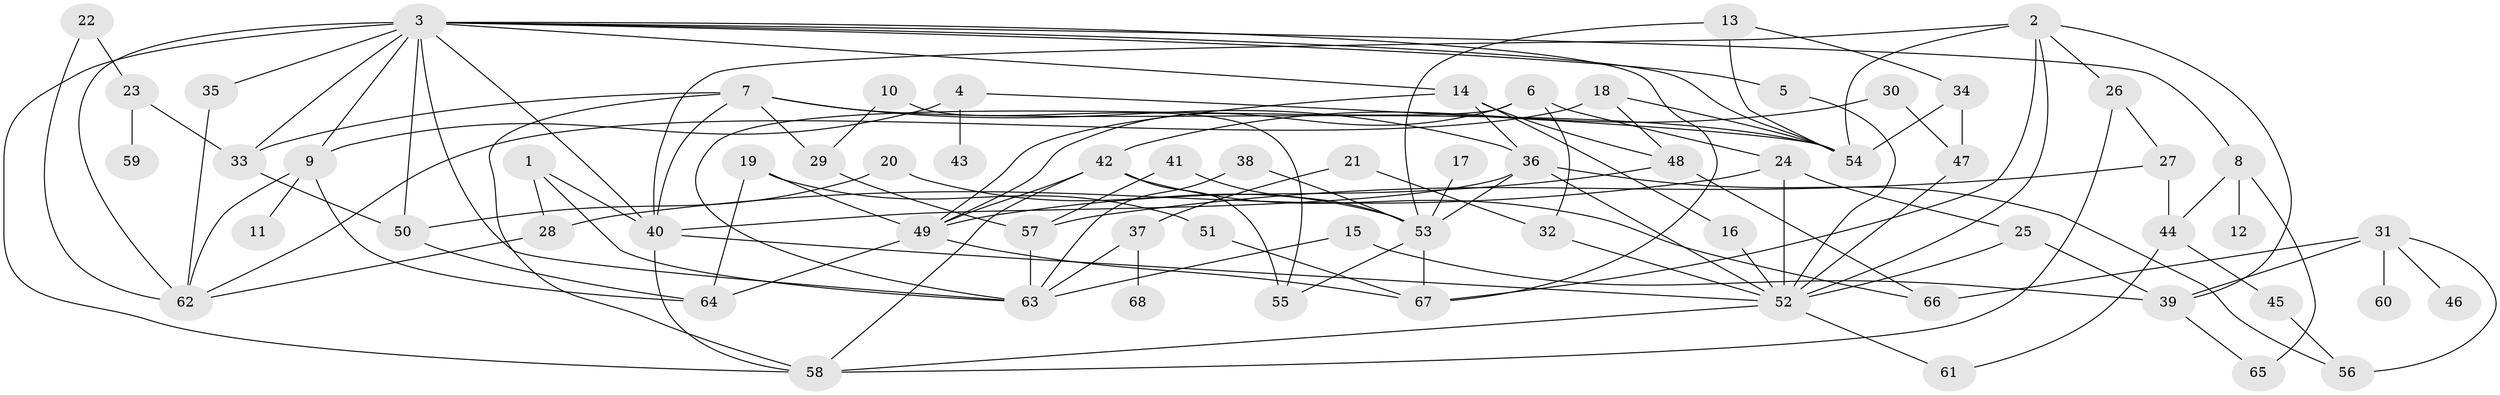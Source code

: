 // original degree distribution, {6: 0.06666666666666667, 3: 0.3333333333333333, 9: 0.007407407407407408, 5: 0.05185185185185185, 7: 0.014814814814814815, 2: 0.2740740740740741, 4: 0.0962962962962963, 1: 0.15555555555555556}
// Generated by graph-tools (version 1.1) at 2025/25/03/09/25 03:25:35]
// undirected, 68 vertices, 124 edges
graph export_dot {
graph [start="1"]
  node [color=gray90,style=filled];
  1;
  2;
  3;
  4;
  5;
  6;
  7;
  8;
  9;
  10;
  11;
  12;
  13;
  14;
  15;
  16;
  17;
  18;
  19;
  20;
  21;
  22;
  23;
  24;
  25;
  26;
  27;
  28;
  29;
  30;
  31;
  32;
  33;
  34;
  35;
  36;
  37;
  38;
  39;
  40;
  41;
  42;
  43;
  44;
  45;
  46;
  47;
  48;
  49;
  50;
  51;
  52;
  53;
  54;
  55;
  56;
  57;
  58;
  59;
  60;
  61;
  62;
  63;
  64;
  65;
  66;
  67;
  68;
  1 -- 28 [weight=1.0];
  1 -- 40 [weight=1.0];
  1 -- 63 [weight=1.0];
  2 -- 26 [weight=1.0];
  2 -- 39 [weight=1.0];
  2 -- 40 [weight=1.0];
  2 -- 52 [weight=1.0];
  2 -- 54 [weight=1.0];
  2 -- 67 [weight=1.0];
  3 -- 5 [weight=1.0];
  3 -- 8 [weight=1.0];
  3 -- 9 [weight=1.0];
  3 -- 14 [weight=1.0];
  3 -- 33 [weight=1.0];
  3 -- 35 [weight=1.0];
  3 -- 40 [weight=1.0];
  3 -- 50 [weight=2.0];
  3 -- 54 [weight=1.0];
  3 -- 58 [weight=1.0];
  3 -- 62 [weight=1.0];
  3 -- 63 [weight=1.0];
  3 -- 67 [weight=1.0];
  4 -- 9 [weight=1.0];
  4 -- 43 [weight=1.0];
  4 -- 54 [weight=1.0];
  5 -- 52 [weight=1.0];
  6 -- 24 [weight=1.0];
  6 -- 32 [weight=1.0];
  6 -- 49 [weight=1.0];
  6 -- 63 [weight=1.0];
  7 -- 29 [weight=1.0];
  7 -- 33 [weight=1.0];
  7 -- 36 [weight=1.0];
  7 -- 40 [weight=1.0];
  7 -- 54 [weight=1.0];
  7 -- 58 [weight=1.0];
  8 -- 12 [weight=1.0];
  8 -- 44 [weight=1.0];
  8 -- 65 [weight=1.0];
  9 -- 11 [weight=1.0];
  9 -- 62 [weight=1.0];
  9 -- 64 [weight=1.0];
  10 -- 29 [weight=1.0];
  10 -- 55 [weight=1.0];
  13 -- 34 [weight=1.0];
  13 -- 53 [weight=1.0];
  13 -- 54 [weight=1.0];
  14 -- 16 [weight=1.0];
  14 -- 36 [weight=1.0];
  14 -- 48 [weight=1.0];
  14 -- 49 [weight=1.0];
  15 -- 39 [weight=1.0];
  15 -- 63 [weight=1.0];
  16 -- 52 [weight=1.0];
  17 -- 53 [weight=1.0];
  18 -- 48 [weight=1.0];
  18 -- 54 [weight=1.0];
  18 -- 62 [weight=1.0];
  19 -- 49 [weight=1.0];
  19 -- 51 [weight=1.0];
  19 -- 64 [weight=1.0];
  20 -- 50 [weight=1.0];
  20 -- 53 [weight=1.0];
  21 -- 32 [weight=1.0];
  21 -- 37 [weight=1.0];
  22 -- 23 [weight=1.0];
  22 -- 62 [weight=1.0];
  23 -- 33 [weight=1.0];
  23 -- 59 [weight=1.0];
  24 -- 25 [weight=1.0];
  24 -- 28 [weight=1.0];
  24 -- 52 [weight=2.0];
  25 -- 39 [weight=1.0];
  25 -- 52 [weight=1.0];
  26 -- 27 [weight=1.0];
  26 -- 58 [weight=1.0];
  27 -- 44 [weight=1.0];
  27 -- 57 [weight=1.0];
  28 -- 62 [weight=1.0];
  29 -- 57 [weight=1.0];
  30 -- 42 [weight=1.0];
  30 -- 47 [weight=1.0];
  31 -- 39 [weight=2.0];
  31 -- 46 [weight=1.0];
  31 -- 56 [weight=2.0];
  31 -- 60 [weight=1.0];
  31 -- 66 [weight=1.0];
  32 -- 52 [weight=1.0];
  33 -- 50 [weight=1.0];
  34 -- 47 [weight=1.0];
  34 -- 54 [weight=1.0];
  35 -- 62 [weight=1.0];
  36 -- 40 [weight=1.0];
  36 -- 52 [weight=1.0];
  36 -- 53 [weight=1.0];
  36 -- 56 [weight=1.0];
  37 -- 63 [weight=1.0];
  37 -- 68 [weight=1.0];
  38 -- 53 [weight=1.0];
  38 -- 63 [weight=1.0];
  39 -- 65 [weight=1.0];
  40 -- 52 [weight=2.0];
  40 -- 58 [weight=1.0];
  41 -- 53 [weight=1.0];
  41 -- 57 [weight=1.0];
  42 -- 49 [weight=1.0];
  42 -- 55 [weight=2.0];
  42 -- 58 [weight=1.0];
  42 -- 66 [weight=1.0];
  44 -- 45 [weight=1.0];
  44 -- 61 [weight=1.0];
  45 -- 56 [weight=1.0];
  47 -- 52 [weight=1.0];
  48 -- 49 [weight=1.0];
  48 -- 66 [weight=1.0];
  49 -- 64 [weight=1.0];
  49 -- 67 [weight=1.0];
  50 -- 64 [weight=1.0];
  51 -- 67 [weight=1.0];
  52 -- 58 [weight=1.0];
  52 -- 61 [weight=1.0];
  53 -- 55 [weight=1.0];
  53 -- 67 [weight=1.0];
  57 -- 63 [weight=1.0];
}
